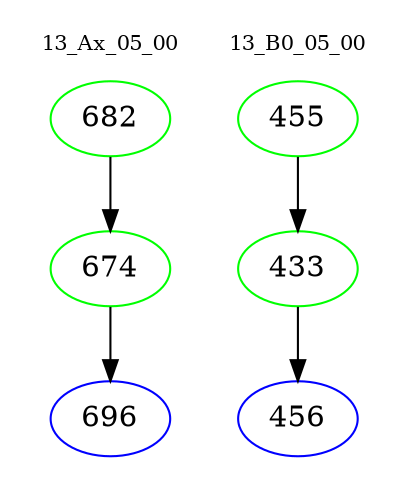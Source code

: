 digraph{
subgraph cluster_0 {
color = white
label = "13_Ax_05_00";
fontsize=10;
T0_682 [label="682", color="green"]
T0_682 -> T0_674 [color="black"]
T0_674 [label="674", color="green"]
T0_674 -> T0_696 [color="black"]
T0_696 [label="696", color="blue"]
}
subgraph cluster_1 {
color = white
label = "13_B0_05_00";
fontsize=10;
T1_455 [label="455", color="green"]
T1_455 -> T1_433 [color="black"]
T1_433 [label="433", color="green"]
T1_433 -> T1_456 [color="black"]
T1_456 [label="456", color="blue"]
}
}
